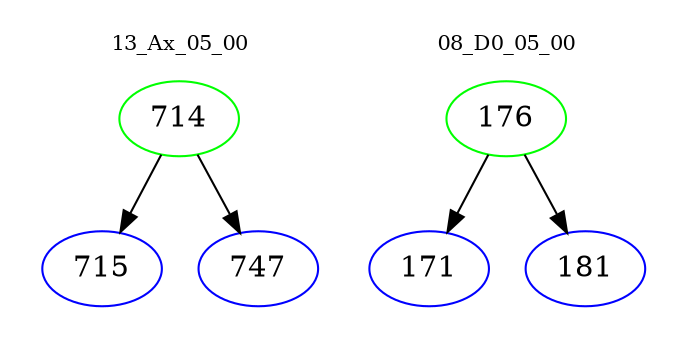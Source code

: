 digraph{
subgraph cluster_0 {
color = white
label = "13_Ax_05_00";
fontsize=10;
T0_714 [label="714", color="green"]
T0_714 -> T0_715 [color="black"]
T0_715 [label="715", color="blue"]
T0_714 -> T0_747 [color="black"]
T0_747 [label="747", color="blue"]
}
subgraph cluster_1 {
color = white
label = "08_D0_05_00";
fontsize=10;
T1_176 [label="176", color="green"]
T1_176 -> T1_171 [color="black"]
T1_171 [label="171", color="blue"]
T1_176 -> T1_181 [color="black"]
T1_181 [label="181", color="blue"]
}
}
